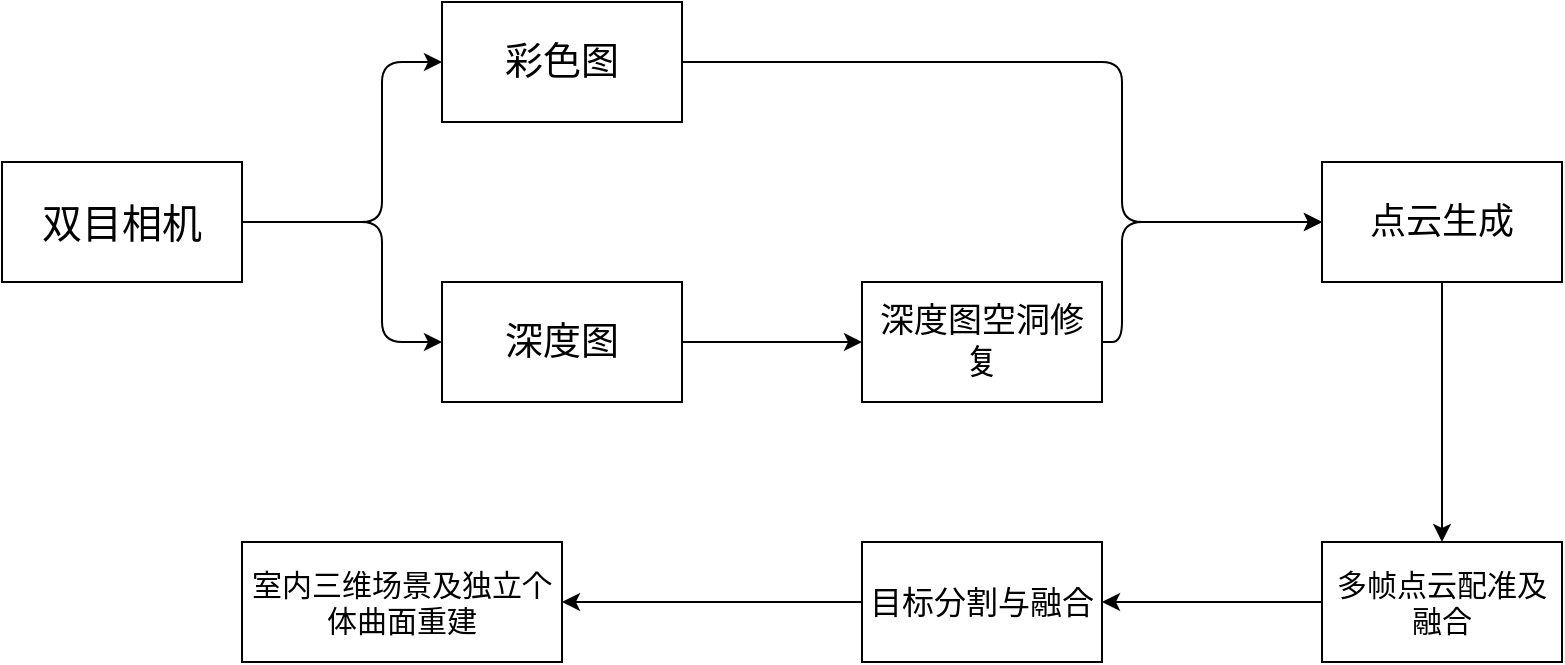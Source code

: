 <mxfile version="14.5.4" type="github">
  <diagram id="-IiyH1JpHtYOSdr7Pda1" name="第 1 页">
    <mxGraphModel dx="983" dy="459" grid="1" gridSize="10" guides="1" tooltips="1" connect="1" arrows="1" fold="1" page="1" pageScale="1" pageWidth="827" pageHeight="1169" math="0" shadow="0">
      <root>
        <mxCell id="0" />
        <mxCell id="1" parent="0" />
        <mxCell id="jm9YjNPjTmD55RnAh6pX-1" value="双目相机" style="rounded=0;whiteSpace=wrap;fontSize=20;" vertex="1" parent="1">
          <mxGeometry x="40" y="250" width="120" height="60" as="geometry" />
        </mxCell>
        <mxCell id="jm9YjNPjTmD55RnAh6pX-2" value="" style="endArrow=classic;exitX=1;exitY=0.5;exitDx=0;exitDy=0;entryX=0;entryY=0.5;entryDx=0;entryDy=0;" edge="1" parent="1" source="jm9YjNPjTmD55RnAh6pX-1" target="jm9YjNPjTmD55RnAh6pX-4">
          <mxGeometry width="50" height="50" relative="1" as="geometry">
            <mxPoint x="210" y="320" as="sourcePoint" />
            <mxPoint x="240" y="280" as="targetPoint" />
            <Array as="points">
              <mxPoint x="230" y="280" />
              <mxPoint x="230" y="200" />
            </Array>
          </mxGeometry>
        </mxCell>
        <mxCell id="jm9YjNPjTmD55RnAh6pX-4" value="彩色图" style="rounded=0;whiteSpace=wrap;fontSize=19;" vertex="1" parent="1">
          <mxGeometry x="260" y="170" width="120" height="60" as="geometry" />
        </mxCell>
        <mxCell id="jm9YjNPjTmD55RnAh6pX-6" value="深度图" style="rounded=0;whiteSpace=wrap;fontSize=19;" vertex="1" parent="1">
          <mxGeometry x="260" y="310" width="120" height="60" as="geometry" />
        </mxCell>
        <mxCell id="jm9YjNPjTmD55RnAh6pX-7" value="" style="endArrow=classic;exitX=1;exitY=0.5;exitDx=0;exitDy=0;entryX=0;entryY=0.5;entryDx=0;entryDy=0;" edge="1" parent="1" source="jm9YjNPjTmD55RnAh6pX-1" target="jm9YjNPjTmD55RnAh6pX-6">
          <mxGeometry width="50" height="50" relative="1" as="geometry">
            <mxPoint x="170" y="290" as="sourcePoint" />
            <mxPoint x="270" y="210" as="targetPoint" />
            <Array as="points">
              <mxPoint x="230" y="280" />
              <mxPoint x="230" y="340" />
            </Array>
          </mxGeometry>
        </mxCell>
        <mxCell id="jm9YjNPjTmD55RnAh6pX-8" value="深度图空洞修复" style="rounded=0;whiteSpace=wrap;fontSize=17;" vertex="1" parent="1">
          <mxGeometry x="470" y="310" width="120" height="60" as="geometry" />
        </mxCell>
        <mxCell id="jm9YjNPjTmD55RnAh6pX-9" value="" style="endArrow=classic;entryX=0;entryY=0.5;entryDx=0;entryDy=0;" edge="1" parent="1" target="jm9YjNPjTmD55RnAh6pX-8">
          <mxGeometry width="50" height="50" relative="1" as="geometry">
            <mxPoint x="380" y="340" as="sourcePoint" />
            <mxPoint x="480" y="410" as="targetPoint" />
          </mxGeometry>
        </mxCell>
        <mxCell id="jm9YjNPjTmD55RnAh6pX-10" value="点云生成" style="rounded=0;whiteSpace=wrap;fontSize=18;" vertex="1" parent="1">
          <mxGeometry x="700" y="250" width="120" height="60" as="geometry" />
        </mxCell>
        <mxCell id="jm9YjNPjTmD55RnAh6pX-11" value="" style="endArrow=classic;exitX=1;exitY=0.5;exitDx=0;exitDy=0;entryX=0;entryY=0.5;entryDx=0;entryDy=0;" edge="1" parent="1" source="jm9YjNPjTmD55RnAh6pX-4" target="jm9YjNPjTmD55RnAh6pX-10">
          <mxGeometry width="50" height="50" relative="1" as="geometry">
            <mxPoint x="450" y="190" as="sourcePoint" />
            <mxPoint x="550" y="110" as="targetPoint" />
            <Array as="points">
              <mxPoint x="600" y="200" />
              <mxPoint x="600" y="280" />
            </Array>
          </mxGeometry>
        </mxCell>
        <mxCell id="jm9YjNPjTmD55RnAh6pX-12" value="" style="endArrow=classic;exitX=1;exitY=0.5;exitDx=0;exitDy=0;entryX=0;entryY=0.5;entryDx=0;entryDy=0;" edge="1" parent="1" source="jm9YjNPjTmD55RnAh6pX-8" target="jm9YjNPjTmD55RnAh6pX-10">
          <mxGeometry width="50" height="50" relative="1" as="geometry">
            <mxPoint x="390" y="350" as="sourcePoint" />
            <mxPoint x="480" y="350" as="targetPoint" />
            <Array as="points">
              <mxPoint x="600" y="340" />
              <mxPoint x="600" y="280" />
            </Array>
          </mxGeometry>
        </mxCell>
        <mxCell id="jm9YjNPjTmD55RnAh6pX-13" value="多帧点云配准及融合" style="rounded=0;whiteSpace=wrap;fontSize=15;" vertex="1" parent="1">
          <mxGeometry x="700" y="440" width="120" height="60" as="geometry" />
        </mxCell>
        <mxCell id="jm9YjNPjTmD55RnAh6pX-14" value="" style="endArrow=classic;entryX=0.5;entryY=0;entryDx=0;entryDy=0;exitX=0.5;exitY=1;exitDx=0;exitDy=0;" edge="1" parent="1" source="jm9YjNPjTmD55RnAh6pX-10" target="jm9YjNPjTmD55RnAh6pX-13">
          <mxGeometry width="50" height="50" relative="1" as="geometry">
            <mxPoint x="390" y="350" as="sourcePoint" />
            <mxPoint x="480" y="350" as="targetPoint" />
          </mxGeometry>
        </mxCell>
        <mxCell id="jm9YjNPjTmD55RnAh6pX-15" value="目标分割与融合" style="rounded=0;whiteSpace=wrap;fontSize=16;" vertex="1" parent="1">
          <mxGeometry x="470" y="440" width="120" height="60" as="geometry" />
        </mxCell>
        <mxCell id="jm9YjNPjTmD55RnAh6pX-16" value="" style="endArrow=classic;entryX=1;entryY=0.5;entryDx=0;entryDy=0;exitX=0;exitY=0.5;exitDx=0;exitDy=0;" edge="1" parent="1" source="jm9YjNPjTmD55RnAh6pX-13" target="jm9YjNPjTmD55RnAh6pX-15">
          <mxGeometry width="50" height="50" relative="1" as="geometry">
            <mxPoint x="770" y="320" as="sourcePoint" />
            <mxPoint x="770" y="450" as="targetPoint" />
          </mxGeometry>
        </mxCell>
        <mxCell id="jm9YjNPjTmD55RnAh6pX-17" value="室内三维场景及独立个体曲面重建" style="rounded=0;whiteSpace=wrap;fontSize=15;" vertex="1" parent="1">
          <mxGeometry x="160" y="440" width="160" height="60" as="geometry" />
        </mxCell>
        <mxCell id="jm9YjNPjTmD55RnAh6pX-18" value="" style="endArrow=classic;entryX=1;entryY=0.5;entryDx=0;entryDy=0;exitX=0;exitY=0.5;exitDx=0;exitDy=0;" edge="1" parent="1" source="jm9YjNPjTmD55RnAh6pX-15" target="jm9YjNPjTmD55RnAh6pX-17">
          <mxGeometry width="50" height="50" relative="1" as="geometry">
            <mxPoint x="710" y="480" as="sourcePoint" />
            <mxPoint x="600" y="480" as="targetPoint" />
          </mxGeometry>
        </mxCell>
      </root>
    </mxGraphModel>
  </diagram>
</mxfile>
